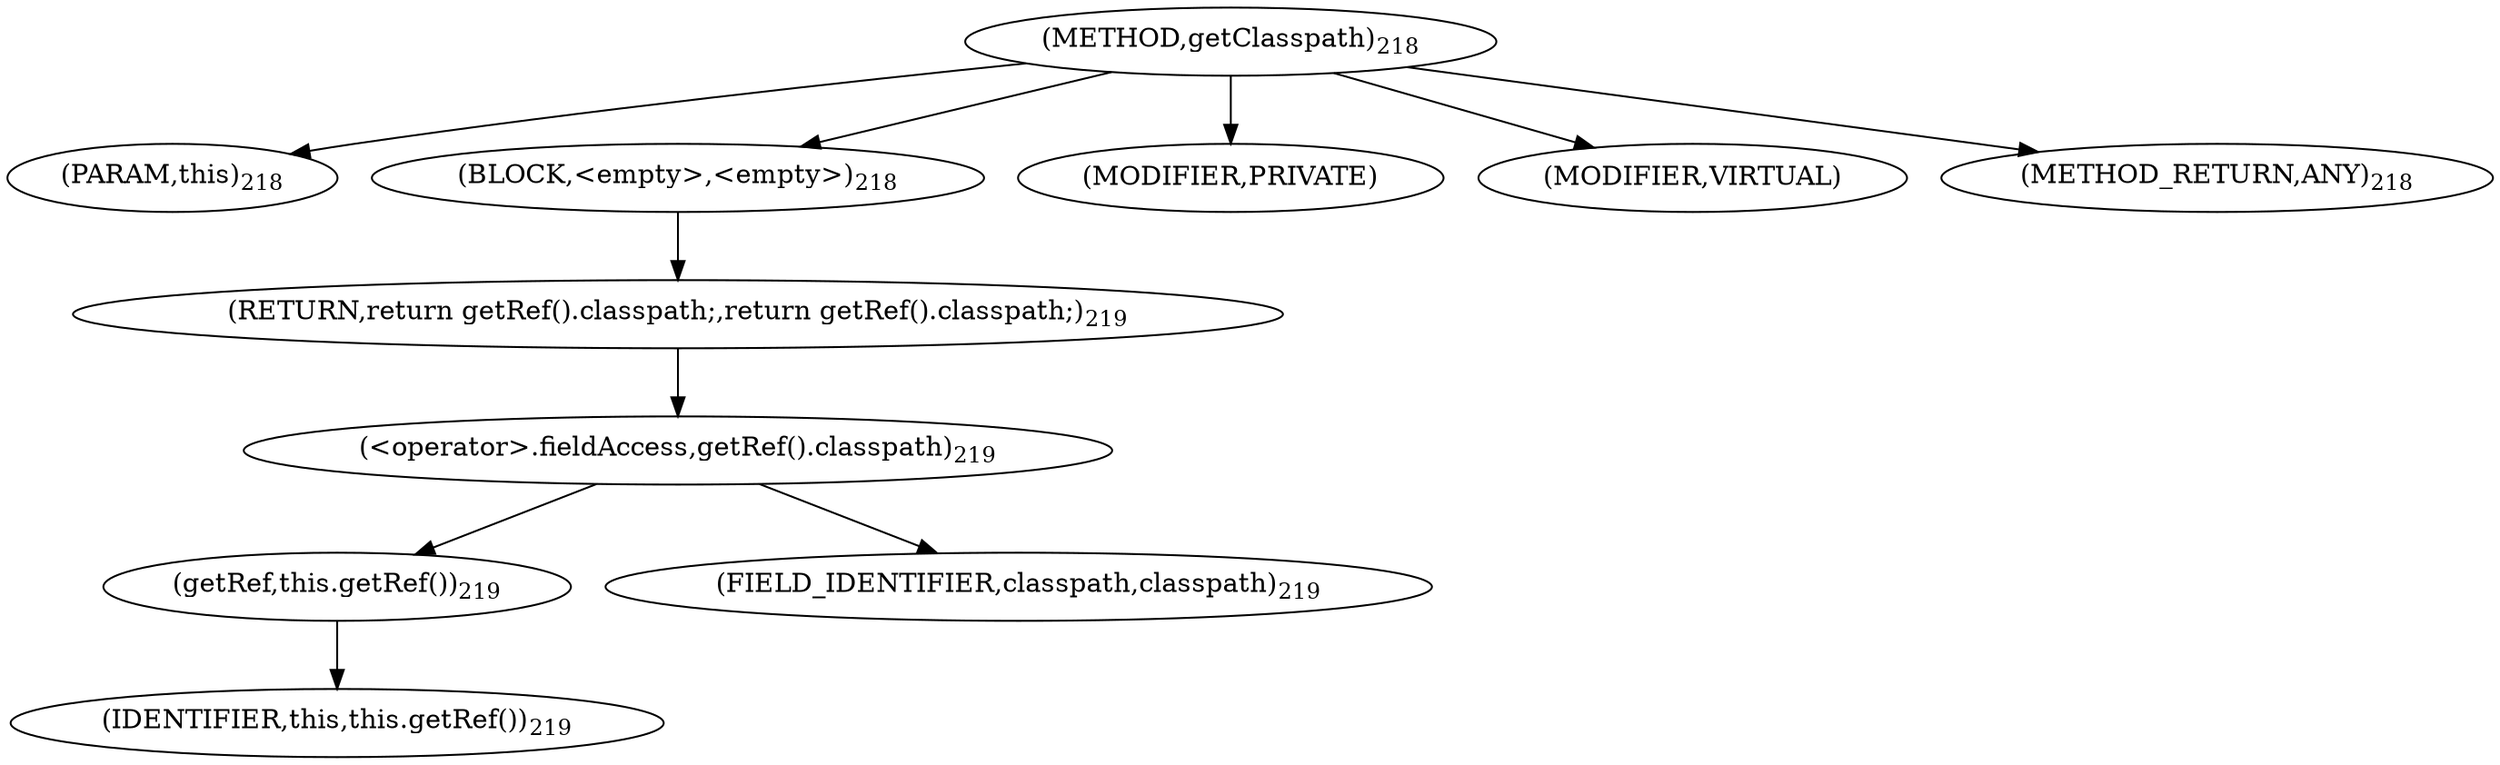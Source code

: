 digraph "getClasspath" {  
"282" [label = <(METHOD,getClasspath)<SUB>218</SUB>> ]
"8" [label = <(PARAM,this)<SUB>218</SUB>> ]
"283" [label = <(BLOCK,&lt;empty&gt;,&lt;empty&gt;)<SUB>218</SUB>> ]
"284" [label = <(RETURN,return getRef().classpath;,return getRef().classpath;)<SUB>219</SUB>> ]
"285" [label = <(&lt;operator&gt;.fieldAccess,getRef().classpath)<SUB>219</SUB>> ]
"286" [label = <(getRef,this.getRef())<SUB>219</SUB>> ]
"7" [label = <(IDENTIFIER,this,this.getRef())<SUB>219</SUB>> ]
"287" [label = <(FIELD_IDENTIFIER,classpath,classpath)<SUB>219</SUB>> ]
"288" [label = <(MODIFIER,PRIVATE)> ]
"289" [label = <(MODIFIER,VIRTUAL)> ]
"290" [label = <(METHOD_RETURN,ANY)<SUB>218</SUB>> ]
  "282" -> "8" 
  "282" -> "283" 
  "282" -> "288" 
  "282" -> "289" 
  "282" -> "290" 
  "283" -> "284" 
  "284" -> "285" 
  "285" -> "286" 
  "285" -> "287" 
  "286" -> "7" 
}
